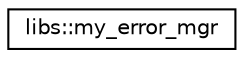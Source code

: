 digraph "Graphical Class Hierarchy"
{
  edge [fontname="Helvetica",fontsize="10",labelfontname="Helvetica",labelfontsize="10"];
  node [fontname="Helvetica",fontsize="10",shape=record];
  rankdir="LR";
  Node1 [label="libs::my_error_mgr",height=0.2,width=0.4,color="black", fillcolor="white", style="filled",URL="$structlibs_1_1my__error__mgr.html"];
}
